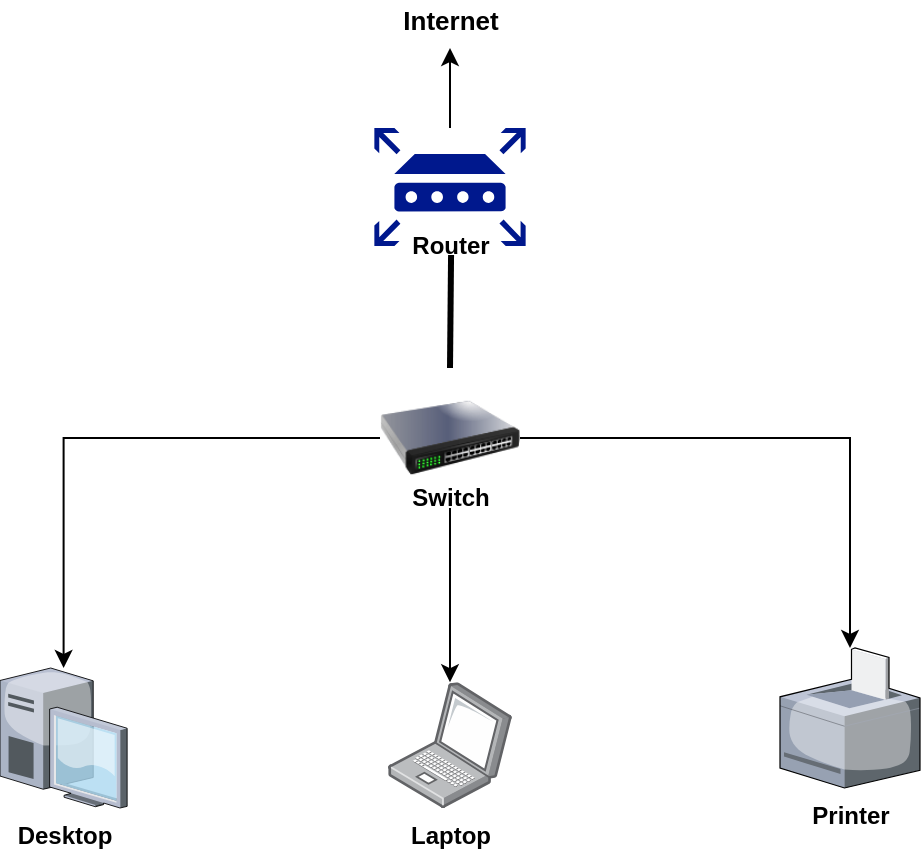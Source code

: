 <mxfile version="26.0.16">
  <diagram name="Page-1" id="QUt4hwPIpnFwxF3FgauG">
    <mxGraphModel dx="794" dy="1546" grid="1" gridSize="10" guides="1" tooltips="1" connect="1" arrows="1" fold="1" page="1" pageScale="1" pageWidth="850" pageHeight="1100" math="0" shadow="0">
      <root>
        <mxCell id="0" />
        <mxCell id="1" parent="0" />
        <mxCell id="J3q8Tj8CXPFdWeIJV2fk-17" value="&lt;font style=&quot;font-size: 13px;&quot;&gt;&lt;b&gt;Internet&lt;/b&gt;&lt;/font&gt;" style="edgeStyle=orthogonalEdgeStyle;rounded=0;orthogonalLoop=1;jettySize=auto;html=1;fontSize=15;spacingBottom=70;verticalAlign=middle;horizontal=1;spacingRight=2;" edge="1" parent="1" source="J3q8Tj8CXPFdWeIJV2fk-1">
          <mxGeometry relative="1" as="geometry">
            <mxPoint x="395" y="10" as="targetPoint" />
          </mxGeometry>
        </mxCell>
        <mxCell id="J3q8Tj8CXPFdWeIJV2fk-1" value="Router&lt;div&gt;&lt;/div&gt;&lt;div&gt;&lt;br&gt;&lt;/div&gt;" style="sketch=0;aspect=fixed;pointerEvents=1;shadow=0;dashed=0;html=1;strokeColor=none;labelPosition=center;verticalLabelPosition=bottom;verticalAlign=top;align=center;fillColor=#00188D;shape=mxgraph.mscae.enterprise.router;spacingTop=-14;fontStyle=1" vertex="1" parent="1">
          <mxGeometry x="357.18" y="50" width="75.64" height="59" as="geometry" />
        </mxCell>
        <mxCell id="J3q8Tj8CXPFdWeIJV2fk-12" value="" style="edgeStyle=orthogonalEdgeStyle;rounded=0;orthogonalLoop=1;jettySize=auto;html=1;" edge="1" parent="1" source="J3q8Tj8CXPFdWeIJV2fk-2" target="J3q8Tj8CXPFdWeIJV2fk-7">
          <mxGeometry relative="1" as="geometry" />
        </mxCell>
        <mxCell id="J3q8Tj8CXPFdWeIJV2fk-15" style="edgeStyle=orthogonalEdgeStyle;rounded=0;orthogonalLoop=1;jettySize=auto;html=1;exitX=0;exitY=0.5;exitDx=0;exitDy=0;" edge="1" parent="1" source="J3q8Tj8CXPFdWeIJV2fk-2" target="J3q8Tj8CXPFdWeIJV2fk-6">
          <mxGeometry relative="1" as="geometry">
            <mxPoint x="190" y="205" as="targetPoint" />
          </mxGeometry>
        </mxCell>
        <mxCell id="J3q8Tj8CXPFdWeIJV2fk-16" style="edgeStyle=orthogonalEdgeStyle;rounded=0;orthogonalLoop=1;jettySize=auto;html=1;exitX=1;exitY=0.5;exitDx=0;exitDy=0;" edge="1" parent="1" source="J3q8Tj8CXPFdWeIJV2fk-2" target="J3q8Tj8CXPFdWeIJV2fk-8">
          <mxGeometry relative="1" as="geometry">
            <mxPoint x="600" y="205" as="targetPoint" />
          </mxGeometry>
        </mxCell>
        <mxCell id="J3q8Tj8CXPFdWeIJV2fk-2" value="Switch" style="image;html=1;image=img/lib/clip_art/networking/Switch_128x128.png;spacingTop=-19;labelBackgroundColor=none;fontStyle=1" vertex="1" parent="1">
          <mxGeometry x="360" y="170" width="70" height="70" as="geometry" />
        </mxCell>
        <mxCell id="J3q8Tj8CXPFdWeIJV2fk-4" value="" style="endArrow=none;html=1;rounded=0;entryX=0.507;entryY=1.077;entryDx=0;entryDy=0;entryPerimeter=0;exitX=0.5;exitY=0;exitDx=0;exitDy=0;strokeWidth=3;" edge="1" parent="1" source="J3q8Tj8CXPFdWeIJV2fk-2" target="J3q8Tj8CXPFdWeIJV2fk-1">
          <mxGeometry width="50" height="50" relative="1" as="geometry">
            <mxPoint x="380" y="260" as="sourcePoint" />
            <mxPoint x="430" y="210" as="targetPoint" />
          </mxGeometry>
        </mxCell>
        <mxCell id="J3q8Tj8CXPFdWeIJV2fk-6" value="Desktop" style="verticalLabelPosition=bottom;sketch=0;aspect=fixed;html=1;verticalAlign=top;strokeColor=none;align=center;outlineConnect=0;shape=mxgraph.citrix.desktop;fontStyle=1" vertex="1" parent="1">
          <mxGeometry x="170" y="320" width="63.57" height="70" as="geometry" />
        </mxCell>
        <mxCell id="J3q8Tj8CXPFdWeIJV2fk-7" value="Laptop" style="image;points=[];aspect=fixed;html=1;align=center;shadow=0;dashed=0;image=img/lib/allied_telesis/computer_and_terminals/Laptop.svg;fontStyle=1" vertex="1" parent="1">
          <mxGeometry x="364" y="327.11" width="62" height="62.89" as="geometry" />
        </mxCell>
        <mxCell id="J3q8Tj8CXPFdWeIJV2fk-8" value="Printer" style="verticalLabelPosition=bottom;sketch=0;aspect=fixed;html=1;verticalAlign=top;strokeColor=none;align=center;outlineConnect=0;shape=mxgraph.citrix.printer;fontStyle=1" vertex="1" parent="1">
          <mxGeometry x="560" y="310" width="70" height="70" as="geometry" />
        </mxCell>
        <mxCell id="J3q8Tj8CXPFdWeIJV2fk-10" value="" style="endArrow=none;html=1;rounded=0;exitX=0.5;exitY=-0.032;exitDx=0;exitDy=0;exitPerimeter=0;entryX=0.5;entryY=1;entryDx=0;entryDy=0;" edge="1" parent="1" source="J3q8Tj8CXPFdWeIJV2fk-7" target="J3q8Tj8CXPFdWeIJV2fk-2">
          <mxGeometry width="50" height="50" relative="1" as="geometry">
            <mxPoint x="380" y="260" as="sourcePoint" />
            <mxPoint x="430" y="210" as="targetPoint" />
          </mxGeometry>
        </mxCell>
      </root>
    </mxGraphModel>
  </diagram>
</mxfile>
